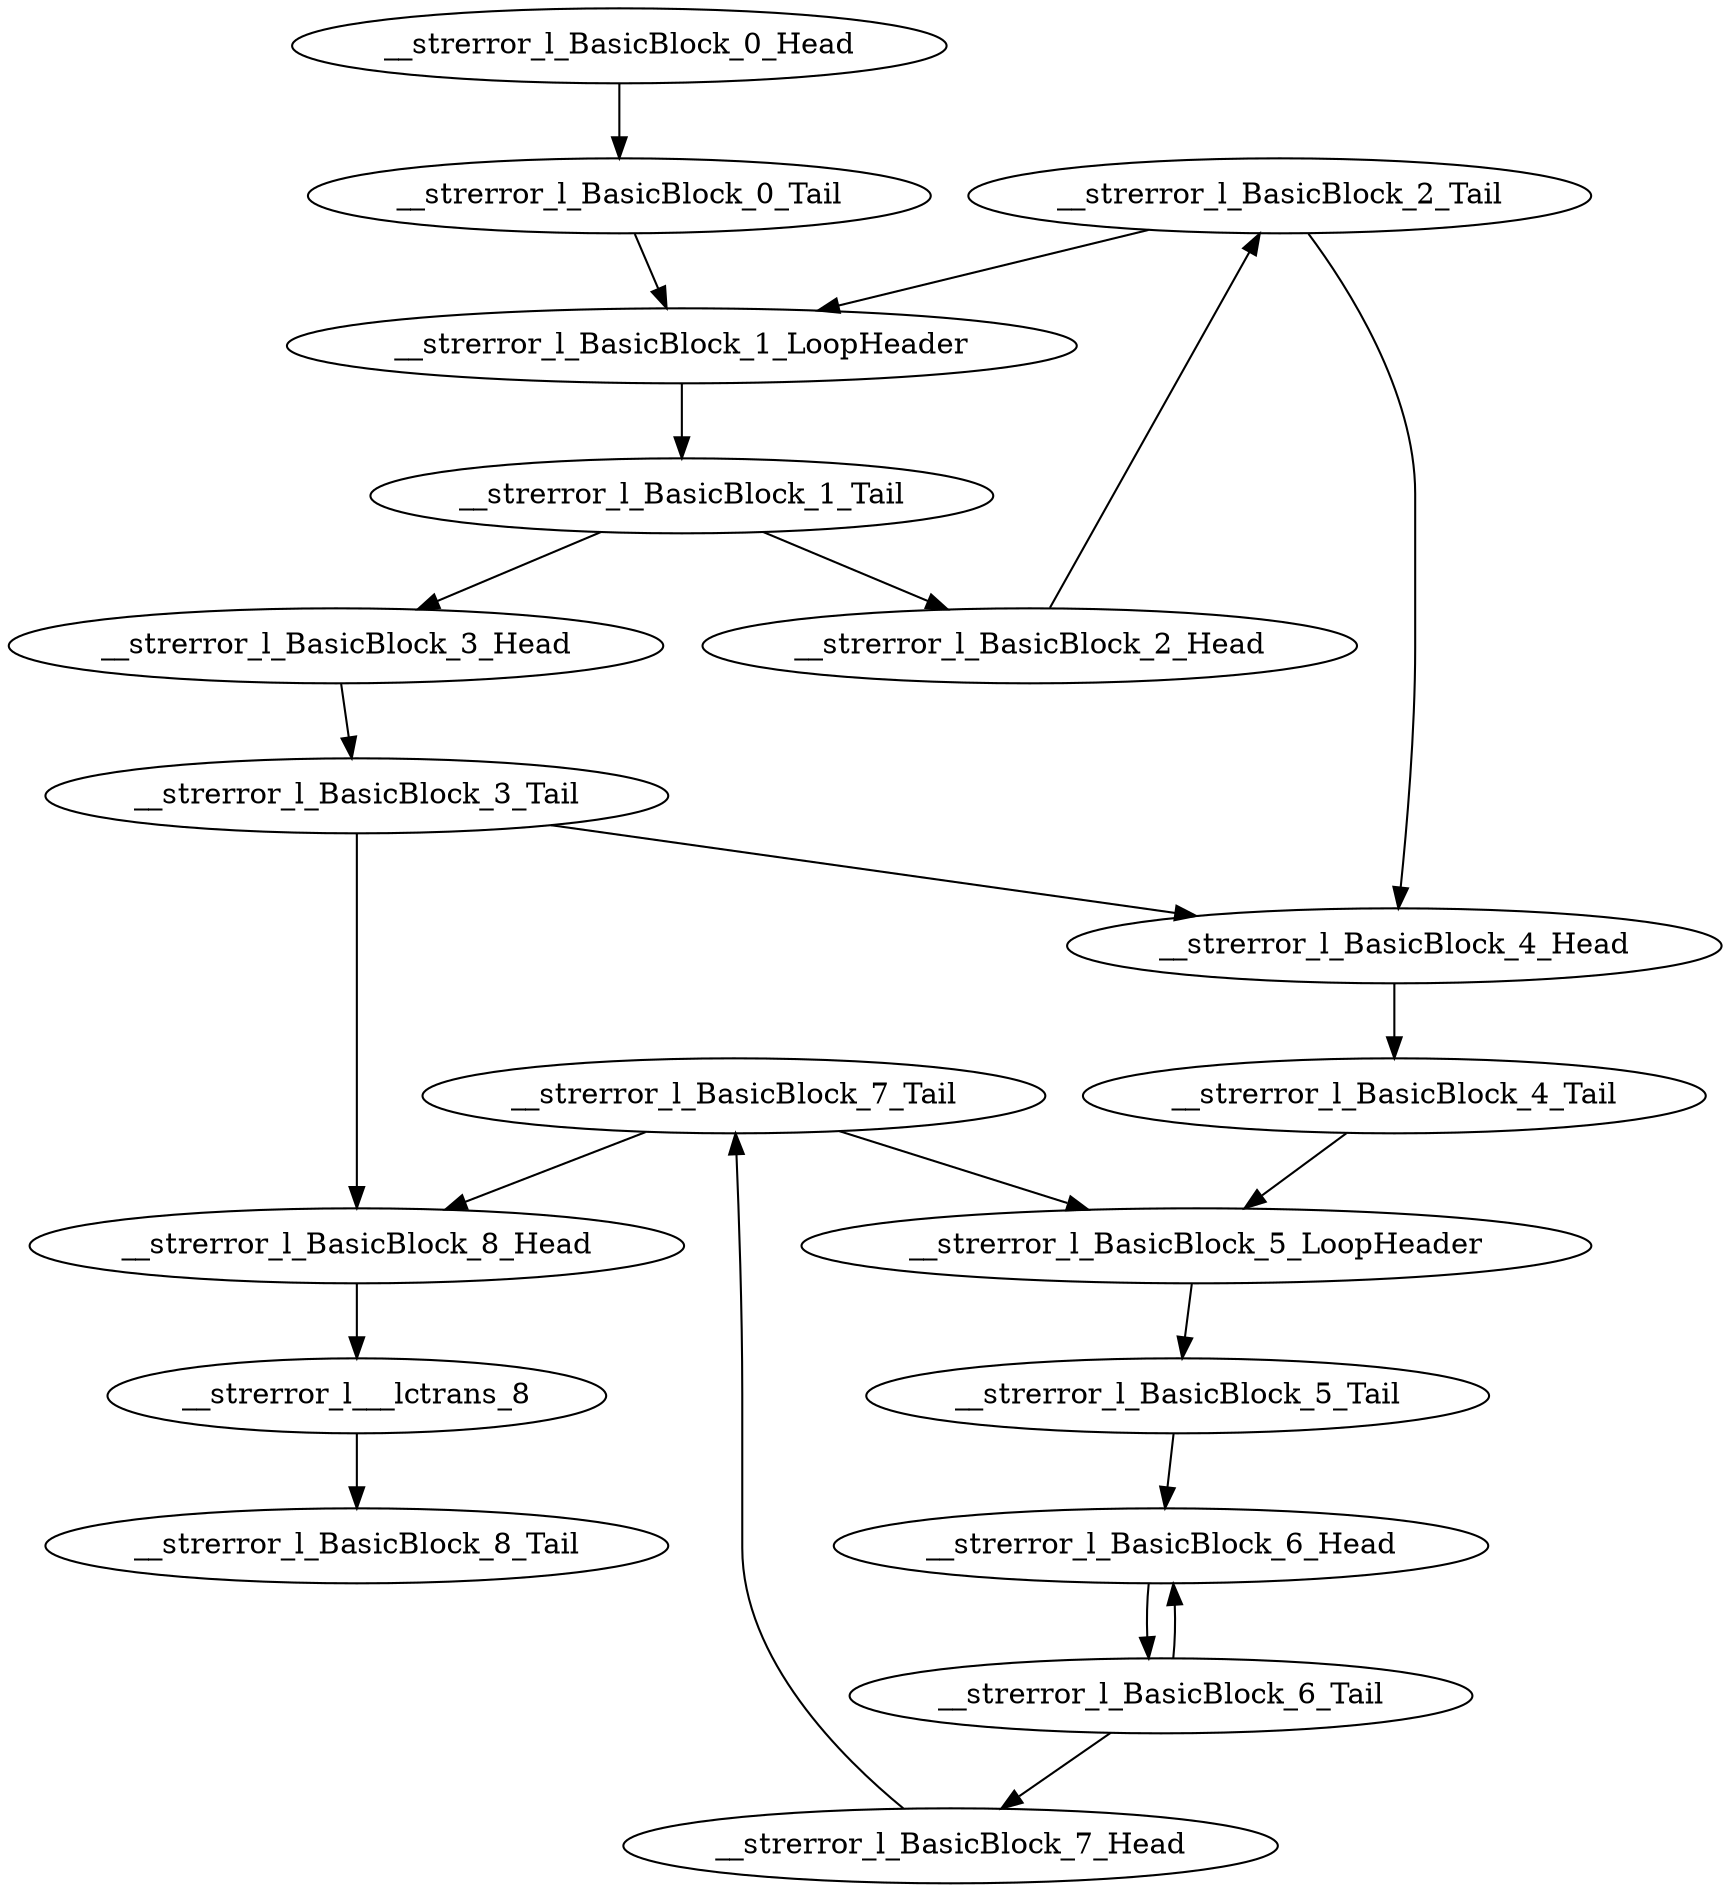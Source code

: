 digraph G {
    "__strerror_l_BasicBlock_7_Tail" -> "__strerror_l_BasicBlock_8_Head"
    "__strerror_l_BasicBlock_7_Tail" -> "__strerror_l_BasicBlock_5_LoopHeader"
    "__strerror_l_BasicBlock_8_Head" -> "__strerror_l___lctrans_8"
    "__strerror_l_BasicBlock_5_Tail" -> "__strerror_l_BasicBlock_6_Head"
    "__strerror_l_BasicBlock_6_Tail" -> "__strerror_l_BasicBlock_6_Head"
    "__strerror_l_BasicBlock_6_Tail" -> "__strerror_l_BasicBlock_7_Head"
    "__strerror_l_BasicBlock_1_LoopHeader" -> "__strerror_l_BasicBlock_1_Tail"
    "__strerror_l___lctrans_8" -> "__strerror_l_BasicBlock_8_Tail"
    "__strerror_l_BasicBlock_0_Head" -> "__strerror_l_BasicBlock_0_Tail"
    "__strerror_l_BasicBlock_2_Tail" -> "__strerror_l_BasicBlock_1_LoopHeader"
    "__strerror_l_BasicBlock_2_Tail" -> "__strerror_l_BasicBlock_4_Head"
    "__strerror_l_BasicBlock_6_Head" -> "__strerror_l_BasicBlock_6_Tail"
    "__strerror_l_BasicBlock_2_Head" -> "__strerror_l_BasicBlock_2_Tail"
    "__strerror_l_BasicBlock_0_Tail" -> "__strerror_l_BasicBlock_1_LoopHeader"
    "__strerror_l_BasicBlock_4_Tail" -> "__strerror_l_BasicBlock_5_LoopHeader"
    "__strerror_l_BasicBlock_3_Head" -> "__strerror_l_BasicBlock_3_Tail"
    "__strerror_l_BasicBlock_4_Head" -> "__strerror_l_BasicBlock_4_Tail"
    "__strerror_l_BasicBlock_5_LoopHeader" -> "__strerror_l_BasicBlock_5_Tail"
    "__strerror_l_BasicBlock_3_Tail" -> "__strerror_l_BasicBlock_8_Head"
    "__strerror_l_BasicBlock_3_Tail" -> "__strerror_l_BasicBlock_4_Head"
    "__strerror_l_BasicBlock_7_Head" -> "__strerror_l_BasicBlock_7_Tail"
    "__strerror_l_BasicBlock_1_Tail" -> "__strerror_l_BasicBlock_2_Head"
    "__strerror_l_BasicBlock_1_Tail" -> "__strerror_l_BasicBlock_3_Head"
}
